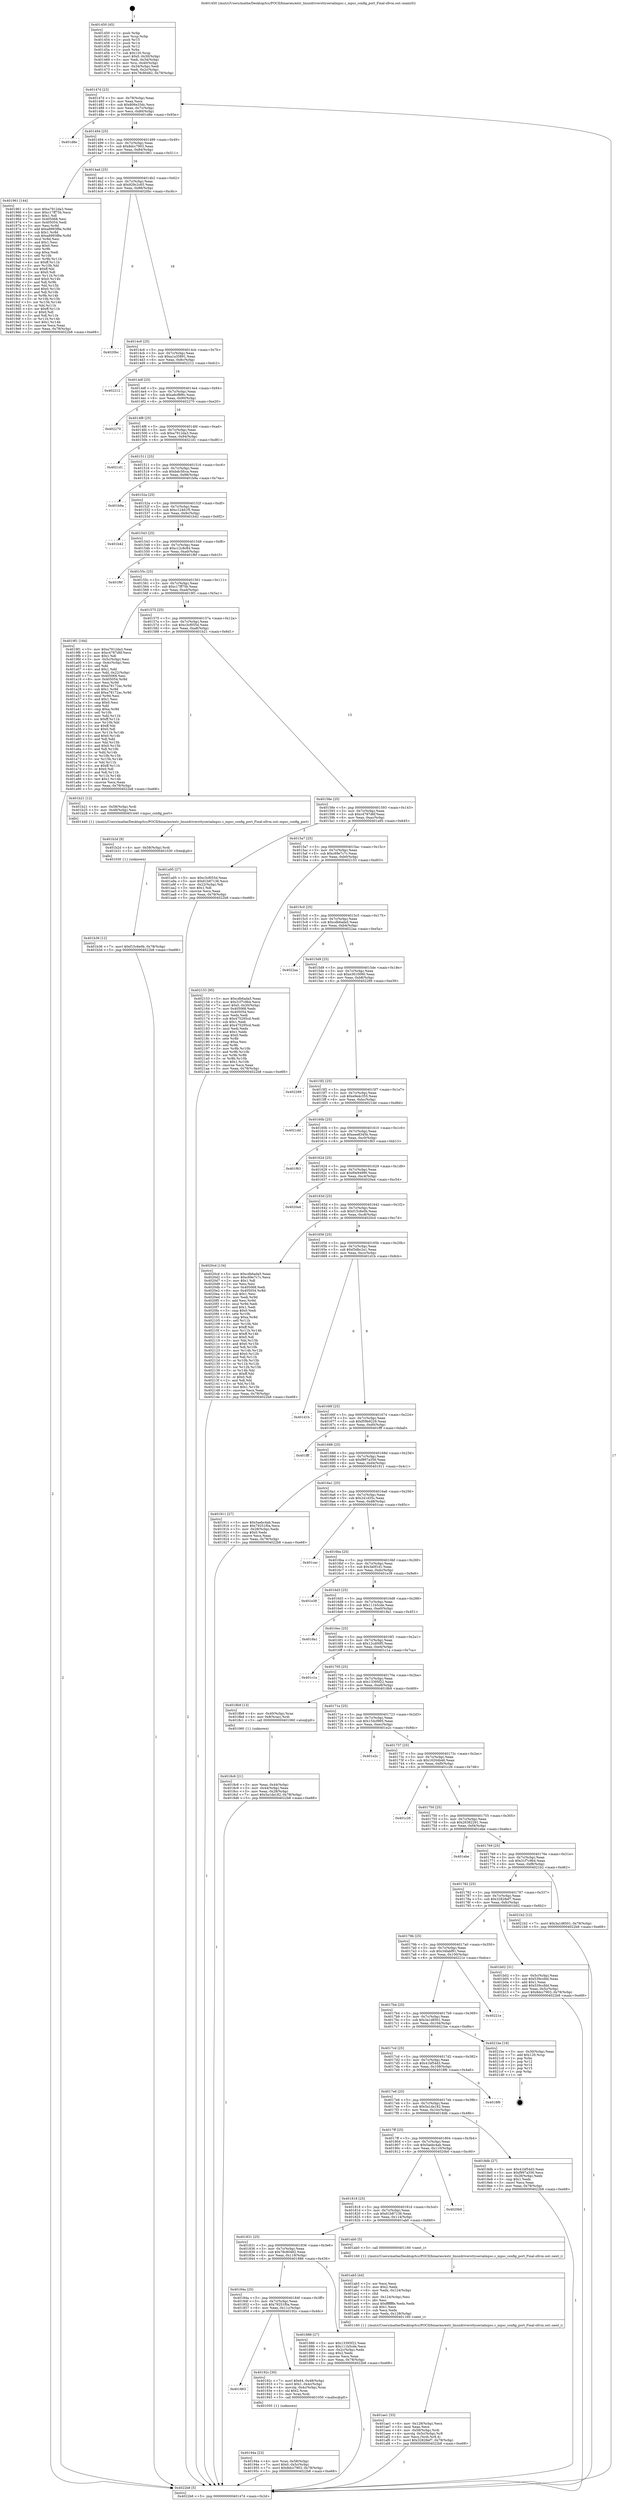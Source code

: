 digraph "0x401450" {
  label = "0x401450 (/mnt/c/Users/mathe/Desktop/tcc/POCII/binaries/extr_linuxdriversttyserialmpsc.c_mpsc_config_port_Final-ollvm.out::main(0))"
  labelloc = "t"
  node[shape=record]

  Entry [label="",width=0.3,height=0.3,shape=circle,fillcolor=black,style=filled]
  "0x40147d" [label="{
     0x40147d [23]\l
     | [instrs]\l
     &nbsp;&nbsp;0x40147d \<+3\>: mov -0x78(%rbp),%eax\l
     &nbsp;&nbsp;0x401480 \<+2\>: mov %eax,%ecx\l
     &nbsp;&nbsp;0x401482 \<+6\>: sub $0x806e33dc,%ecx\l
     &nbsp;&nbsp;0x401488 \<+3\>: mov %eax,-0x7c(%rbp)\l
     &nbsp;&nbsp;0x40148b \<+3\>: mov %ecx,-0x80(%rbp)\l
     &nbsp;&nbsp;0x40148e \<+6\>: je 0000000000401d8e \<main+0x93e\>\l
  }"]
  "0x401d8e" [label="{
     0x401d8e\l
  }", style=dashed]
  "0x401494" [label="{
     0x401494 [25]\l
     | [instrs]\l
     &nbsp;&nbsp;0x401494 \<+5\>: jmp 0000000000401499 \<main+0x49\>\l
     &nbsp;&nbsp;0x401499 \<+3\>: mov -0x7c(%rbp),%eax\l
     &nbsp;&nbsp;0x40149c \<+5\>: sub $0x8dcc7903,%eax\l
     &nbsp;&nbsp;0x4014a1 \<+6\>: mov %eax,-0x84(%rbp)\l
     &nbsp;&nbsp;0x4014a7 \<+6\>: je 0000000000401961 \<main+0x511\>\l
  }"]
  Exit [label="",width=0.3,height=0.3,shape=circle,fillcolor=black,style=filled,peripheries=2]
  "0x401961" [label="{
     0x401961 [144]\l
     | [instrs]\l
     &nbsp;&nbsp;0x401961 \<+5\>: mov $0xa7912da3,%eax\l
     &nbsp;&nbsp;0x401966 \<+5\>: mov $0xc17ff75b,%ecx\l
     &nbsp;&nbsp;0x40196b \<+2\>: mov $0x1,%dl\l
     &nbsp;&nbsp;0x40196d \<+7\>: mov 0x405068,%esi\l
     &nbsp;&nbsp;0x401974 \<+7\>: mov 0x405054,%edi\l
     &nbsp;&nbsp;0x40197b \<+3\>: mov %esi,%r8d\l
     &nbsp;&nbsp;0x40197e \<+7\>: add $0xa8993f8e,%r8d\l
     &nbsp;&nbsp;0x401985 \<+4\>: sub $0x1,%r8d\l
     &nbsp;&nbsp;0x401989 \<+7\>: sub $0xa8993f8e,%r8d\l
     &nbsp;&nbsp;0x401990 \<+4\>: imul %r8d,%esi\l
     &nbsp;&nbsp;0x401994 \<+3\>: and $0x1,%esi\l
     &nbsp;&nbsp;0x401997 \<+3\>: cmp $0x0,%esi\l
     &nbsp;&nbsp;0x40199a \<+4\>: sete %r9b\l
     &nbsp;&nbsp;0x40199e \<+3\>: cmp $0xa,%edi\l
     &nbsp;&nbsp;0x4019a1 \<+4\>: setl %r10b\l
     &nbsp;&nbsp;0x4019a5 \<+3\>: mov %r9b,%r11b\l
     &nbsp;&nbsp;0x4019a8 \<+4\>: xor $0xff,%r11b\l
     &nbsp;&nbsp;0x4019ac \<+3\>: mov %r10b,%bl\l
     &nbsp;&nbsp;0x4019af \<+3\>: xor $0xff,%bl\l
     &nbsp;&nbsp;0x4019b2 \<+3\>: xor $0x0,%dl\l
     &nbsp;&nbsp;0x4019b5 \<+3\>: mov %r11b,%r14b\l
     &nbsp;&nbsp;0x4019b8 \<+4\>: and $0x0,%r14b\l
     &nbsp;&nbsp;0x4019bc \<+3\>: and %dl,%r9b\l
     &nbsp;&nbsp;0x4019bf \<+3\>: mov %bl,%r15b\l
     &nbsp;&nbsp;0x4019c2 \<+4\>: and $0x0,%r15b\l
     &nbsp;&nbsp;0x4019c6 \<+3\>: and %dl,%r10b\l
     &nbsp;&nbsp;0x4019c9 \<+3\>: or %r9b,%r14b\l
     &nbsp;&nbsp;0x4019cc \<+3\>: or %r10b,%r15b\l
     &nbsp;&nbsp;0x4019cf \<+3\>: xor %r15b,%r14b\l
     &nbsp;&nbsp;0x4019d2 \<+3\>: or %bl,%r11b\l
     &nbsp;&nbsp;0x4019d5 \<+4\>: xor $0xff,%r11b\l
     &nbsp;&nbsp;0x4019d9 \<+3\>: or $0x0,%dl\l
     &nbsp;&nbsp;0x4019dc \<+3\>: and %dl,%r11b\l
     &nbsp;&nbsp;0x4019df \<+3\>: or %r11b,%r14b\l
     &nbsp;&nbsp;0x4019e2 \<+4\>: test $0x1,%r14b\l
     &nbsp;&nbsp;0x4019e6 \<+3\>: cmovne %ecx,%eax\l
     &nbsp;&nbsp;0x4019e9 \<+3\>: mov %eax,-0x78(%rbp)\l
     &nbsp;&nbsp;0x4019ec \<+5\>: jmp 00000000004022b8 \<main+0xe68\>\l
  }"]
  "0x4014ad" [label="{
     0x4014ad [25]\l
     | [instrs]\l
     &nbsp;&nbsp;0x4014ad \<+5\>: jmp 00000000004014b2 \<main+0x62\>\l
     &nbsp;&nbsp;0x4014b2 \<+3\>: mov -0x7c(%rbp),%eax\l
     &nbsp;&nbsp;0x4014b5 \<+5\>: sub $0x929c2c65,%eax\l
     &nbsp;&nbsp;0x4014ba \<+6\>: mov %eax,-0x88(%rbp)\l
     &nbsp;&nbsp;0x4014c0 \<+6\>: je 00000000004020bc \<main+0xc6c\>\l
  }"]
  "0x401b36" [label="{
     0x401b36 [12]\l
     | [instrs]\l
     &nbsp;&nbsp;0x401b36 \<+7\>: movl $0xf15c6e0b,-0x78(%rbp)\l
     &nbsp;&nbsp;0x401b3d \<+5\>: jmp 00000000004022b8 \<main+0xe68\>\l
  }"]
  "0x4020bc" [label="{
     0x4020bc\l
  }", style=dashed]
  "0x4014c6" [label="{
     0x4014c6 [25]\l
     | [instrs]\l
     &nbsp;&nbsp;0x4014c6 \<+5\>: jmp 00000000004014cb \<main+0x7b\>\l
     &nbsp;&nbsp;0x4014cb \<+3\>: mov -0x7c(%rbp),%eax\l
     &nbsp;&nbsp;0x4014ce \<+5\>: sub $0xa1a35891,%eax\l
     &nbsp;&nbsp;0x4014d3 \<+6\>: mov %eax,-0x8c(%rbp)\l
     &nbsp;&nbsp;0x4014d9 \<+6\>: je 0000000000402212 \<main+0xdc2\>\l
  }"]
  "0x401b2d" [label="{
     0x401b2d [9]\l
     | [instrs]\l
     &nbsp;&nbsp;0x401b2d \<+4\>: mov -0x58(%rbp),%rdi\l
     &nbsp;&nbsp;0x401b31 \<+5\>: call 0000000000401030 \<free@plt\>\l
     | [calls]\l
     &nbsp;&nbsp;0x401030 \{1\} (unknown)\l
  }"]
  "0x402212" [label="{
     0x402212\l
  }", style=dashed]
  "0x4014df" [label="{
     0x4014df [25]\l
     | [instrs]\l
     &nbsp;&nbsp;0x4014df \<+5\>: jmp 00000000004014e4 \<main+0x94\>\l
     &nbsp;&nbsp;0x4014e4 \<+3\>: mov -0x7c(%rbp),%eax\l
     &nbsp;&nbsp;0x4014e7 \<+5\>: sub $0xa6cf8f6c,%eax\l
     &nbsp;&nbsp;0x4014ec \<+6\>: mov %eax,-0x90(%rbp)\l
     &nbsp;&nbsp;0x4014f2 \<+6\>: je 0000000000402270 \<main+0xe20\>\l
  }"]
  "0x401ae1" [label="{
     0x401ae1 [33]\l
     | [instrs]\l
     &nbsp;&nbsp;0x401ae1 \<+6\>: mov -0x128(%rbp),%ecx\l
     &nbsp;&nbsp;0x401ae7 \<+3\>: imul %eax,%ecx\l
     &nbsp;&nbsp;0x401aea \<+4\>: mov -0x58(%rbp),%rdi\l
     &nbsp;&nbsp;0x401aee \<+4\>: movslq -0x5c(%rbp),%r8\l
     &nbsp;&nbsp;0x401af2 \<+4\>: mov %ecx,(%rdi,%r8,4)\l
     &nbsp;&nbsp;0x401af6 \<+7\>: movl $0x32828ef7,-0x78(%rbp)\l
     &nbsp;&nbsp;0x401afd \<+5\>: jmp 00000000004022b8 \<main+0xe68\>\l
  }"]
  "0x402270" [label="{
     0x402270\l
  }", style=dashed]
  "0x4014f8" [label="{
     0x4014f8 [25]\l
     | [instrs]\l
     &nbsp;&nbsp;0x4014f8 \<+5\>: jmp 00000000004014fd \<main+0xad\>\l
     &nbsp;&nbsp;0x4014fd \<+3\>: mov -0x7c(%rbp),%eax\l
     &nbsp;&nbsp;0x401500 \<+5\>: sub $0xa7912da3,%eax\l
     &nbsp;&nbsp;0x401505 \<+6\>: mov %eax,-0x94(%rbp)\l
     &nbsp;&nbsp;0x40150b \<+6\>: je 00000000004021d1 \<main+0xd81\>\l
  }"]
  "0x401ab5" [label="{
     0x401ab5 [44]\l
     | [instrs]\l
     &nbsp;&nbsp;0x401ab5 \<+2\>: xor %ecx,%ecx\l
     &nbsp;&nbsp;0x401ab7 \<+5\>: mov $0x2,%edx\l
     &nbsp;&nbsp;0x401abc \<+6\>: mov %edx,-0x124(%rbp)\l
     &nbsp;&nbsp;0x401ac2 \<+1\>: cltd\l
     &nbsp;&nbsp;0x401ac3 \<+6\>: mov -0x124(%rbp),%esi\l
     &nbsp;&nbsp;0x401ac9 \<+2\>: idiv %esi\l
     &nbsp;&nbsp;0x401acb \<+6\>: imul $0xfffffffe,%edx,%edx\l
     &nbsp;&nbsp;0x401ad1 \<+3\>: sub $0x1,%ecx\l
     &nbsp;&nbsp;0x401ad4 \<+2\>: sub %ecx,%edx\l
     &nbsp;&nbsp;0x401ad6 \<+6\>: mov %edx,-0x128(%rbp)\l
     &nbsp;&nbsp;0x401adc \<+5\>: call 0000000000401160 \<next_i\>\l
     | [calls]\l
     &nbsp;&nbsp;0x401160 \{1\} (/mnt/c/Users/mathe/Desktop/tcc/POCII/binaries/extr_linuxdriversttyserialmpsc.c_mpsc_config_port_Final-ollvm.out::next_i)\l
  }"]
  "0x4021d1" [label="{
     0x4021d1\l
  }", style=dashed]
  "0x401511" [label="{
     0x401511 [25]\l
     | [instrs]\l
     &nbsp;&nbsp;0x401511 \<+5\>: jmp 0000000000401516 \<main+0xc6\>\l
     &nbsp;&nbsp;0x401516 \<+3\>: mov -0x7c(%rbp),%eax\l
     &nbsp;&nbsp;0x401519 \<+5\>: sub $0xbdc5fcca,%eax\l
     &nbsp;&nbsp;0x40151e \<+6\>: mov %eax,-0x98(%rbp)\l
     &nbsp;&nbsp;0x401524 \<+6\>: je 0000000000401b9a \<main+0x74a\>\l
  }"]
  "0x40194a" [label="{
     0x40194a [23]\l
     | [instrs]\l
     &nbsp;&nbsp;0x40194a \<+4\>: mov %rax,-0x58(%rbp)\l
     &nbsp;&nbsp;0x40194e \<+7\>: movl $0x0,-0x5c(%rbp)\l
     &nbsp;&nbsp;0x401955 \<+7\>: movl $0x8dcc7903,-0x78(%rbp)\l
     &nbsp;&nbsp;0x40195c \<+5\>: jmp 00000000004022b8 \<main+0xe68\>\l
  }"]
  "0x401b9a" [label="{
     0x401b9a\l
  }", style=dashed]
  "0x40152a" [label="{
     0x40152a [25]\l
     | [instrs]\l
     &nbsp;&nbsp;0x40152a \<+5\>: jmp 000000000040152f \<main+0xdf\>\l
     &nbsp;&nbsp;0x40152f \<+3\>: mov -0x7c(%rbp),%eax\l
     &nbsp;&nbsp;0x401532 \<+5\>: sub $0xc124d1f5,%eax\l
     &nbsp;&nbsp;0x401537 \<+6\>: mov %eax,-0x9c(%rbp)\l
     &nbsp;&nbsp;0x40153d \<+6\>: je 0000000000401b42 \<main+0x6f2\>\l
  }"]
  "0x401863" [label="{
     0x401863\l
  }", style=dashed]
  "0x401b42" [label="{
     0x401b42\l
  }", style=dashed]
  "0x401543" [label="{
     0x401543 [25]\l
     | [instrs]\l
     &nbsp;&nbsp;0x401543 \<+5\>: jmp 0000000000401548 \<main+0xf8\>\l
     &nbsp;&nbsp;0x401548 \<+3\>: mov -0x7c(%rbp),%eax\l
     &nbsp;&nbsp;0x40154b \<+5\>: sub $0xc12c8c84,%eax\l
     &nbsp;&nbsp;0x401550 \<+6\>: mov %eax,-0xa0(%rbp)\l
     &nbsp;&nbsp;0x401556 \<+6\>: je 0000000000401f6f \<main+0xb1f\>\l
  }"]
  "0x40192c" [label="{
     0x40192c [30]\l
     | [instrs]\l
     &nbsp;&nbsp;0x40192c \<+7\>: movl $0x64,-0x48(%rbp)\l
     &nbsp;&nbsp;0x401933 \<+7\>: movl $0x1,-0x4c(%rbp)\l
     &nbsp;&nbsp;0x40193a \<+4\>: movslq -0x4c(%rbp),%rax\l
     &nbsp;&nbsp;0x40193e \<+4\>: shl $0x2,%rax\l
     &nbsp;&nbsp;0x401942 \<+3\>: mov %rax,%rdi\l
     &nbsp;&nbsp;0x401945 \<+5\>: call 0000000000401050 \<malloc@plt\>\l
     | [calls]\l
     &nbsp;&nbsp;0x401050 \{1\} (unknown)\l
  }"]
  "0x401f6f" [label="{
     0x401f6f\l
  }", style=dashed]
  "0x40155c" [label="{
     0x40155c [25]\l
     | [instrs]\l
     &nbsp;&nbsp;0x40155c \<+5\>: jmp 0000000000401561 \<main+0x111\>\l
     &nbsp;&nbsp;0x401561 \<+3\>: mov -0x7c(%rbp),%eax\l
     &nbsp;&nbsp;0x401564 \<+5\>: sub $0xc17ff75b,%eax\l
     &nbsp;&nbsp;0x401569 \<+6\>: mov %eax,-0xa4(%rbp)\l
     &nbsp;&nbsp;0x40156f \<+6\>: je 00000000004019f1 \<main+0x5a1\>\l
  }"]
  "0x4018c6" [label="{
     0x4018c6 [21]\l
     | [instrs]\l
     &nbsp;&nbsp;0x4018c6 \<+3\>: mov %eax,-0x44(%rbp)\l
     &nbsp;&nbsp;0x4018c9 \<+3\>: mov -0x44(%rbp),%eax\l
     &nbsp;&nbsp;0x4018cc \<+3\>: mov %eax,-0x28(%rbp)\l
     &nbsp;&nbsp;0x4018cf \<+7\>: movl $0x5a1da182,-0x78(%rbp)\l
     &nbsp;&nbsp;0x4018d6 \<+5\>: jmp 00000000004022b8 \<main+0xe68\>\l
  }"]
  "0x4019f1" [label="{
     0x4019f1 [164]\l
     | [instrs]\l
     &nbsp;&nbsp;0x4019f1 \<+5\>: mov $0xa7912da3,%eax\l
     &nbsp;&nbsp;0x4019f6 \<+5\>: mov $0xc4787d6f,%ecx\l
     &nbsp;&nbsp;0x4019fb \<+2\>: mov $0x1,%dl\l
     &nbsp;&nbsp;0x4019fd \<+3\>: mov -0x5c(%rbp),%esi\l
     &nbsp;&nbsp;0x401a00 \<+3\>: cmp -0x4c(%rbp),%esi\l
     &nbsp;&nbsp;0x401a03 \<+4\>: setl %dil\l
     &nbsp;&nbsp;0x401a07 \<+4\>: and $0x1,%dil\l
     &nbsp;&nbsp;0x401a0b \<+4\>: mov %dil,-0x22(%rbp)\l
     &nbsp;&nbsp;0x401a0f \<+7\>: mov 0x405068,%esi\l
     &nbsp;&nbsp;0x401a16 \<+8\>: mov 0x405054,%r8d\l
     &nbsp;&nbsp;0x401a1e \<+3\>: mov %esi,%r9d\l
     &nbsp;&nbsp;0x401a21 \<+7\>: sub $0xa78172ac,%r9d\l
     &nbsp;&nbsp;0x401a28 \<+4\>: sub $0x1,%r9d\l
     &nbsp;&nbsp;0x401a2c \<+7\>: add $0xa78172ac,%r9d\l
     &nbsp;&nbsp;0x401a33 \<+4\>: imul %r9d,%esi\l
     &nbsp;&nbsp;0x401a37 \<+3\>: and $0x1,%esi\l
     &nbsp;&nbsp;0x401a3a \<+3\>: cmp $0x0,%esi\l
     &nbsp;&nbsp;0x401a3d \<+4\>: sete %dil\l
     &nbsp;&nbsp;0x401a41 \<+4\>: cmp $0xa,%r8d\l
     &nbsp;&nbsp;0x401a45 \<+4\>: setl %r10b\l
     &nbsp;&nbsp;0x401a49 \<+3\>: mov %dil,%r11b\l
     &nbsp;&nbsp;0x401a4c \<+4\>: xor $0xff,%r11b\l
     &nbsp;&nbsp;0x401a50 \<+3\>: mov %r10b,%bl\l
     &nbsp;&nbsp;0x401a53 \<+3\>: xor $0xff,%bl\l
     &nbsp;&nbsp;0x401a56 \<+3\>: xor $0x0,%dl\l
     &nbsp;&nbsp;0x401a59 \<+3\>: mov %r11b,%r14b\l
     &nbsp;&nbsp;0x401a5c \<+4\>: and $0x0,%r14b\l
     &nbsp;&nbsp;0x401a60 \<+3\>: and %dl,%dil\l
     &nbsp;&nbsp;0x401a63 \<+3\>: mov %bl,%r15b\l
     &nbsp;&nbsp;0x401a66 \<+4\>: and $0x0,%r15b\l
     &nbsp;&nbsp;0x401a6a \<+3\>: and %dl,%r10b\l
     &nbsp;&nbsp;0x401a6d \<+3\>: or %dil,%r14b\l
     &nbsp;&nbsp;0x401a70 \<+3\>: or %r10b,%r15b\l
     &nbsp;&nbsp;0x401a73 \<+3\>: xor %r15b,%r14b\l
     &nbsp;&nbsp;0x401a76 \<+3\>: or %bl,%r11b\l
     &nbsp;&nbsp;0x401a79 \<+4\>: xor $0xff,%r11b\l
     &nbsp;&nbsp;0x401a7d \<+3\>: or $0x0,%dl\l
     &nbsp;&nbsp;0x401a80 \<+3\>: and %dl,%r11b\l
     &nbsp;&nbsp;0x401a83 \<+3\>: or %r11b,%r14b\l
     &nbsp;&nbsp;0x401a86 \<+4\>: test $0x1,%r14b\l
     &nbsp;&nbsp;0x401a8a \<+3\>: cmovne %ecx,%eax\l
     &nbsp;&nbsp;0x401a8d \<+3\>: mov %eax,-0x78(%rbp)\l
     &nbsp;&nbsp;0x401a90 \<+5\>: jmp 00000000004022b8 \<main+0xe68\>\l
  }"]
  "0x401575" [label="{
     0x401575 [25]\l
     | [instrs]\l
     &nbsp;&nbsp;0x401575 \<+5\>: jmp 000000000040157a \<main+0x12a\>\l
     &nbsp;&nbsp;0x40157a \<+3\>: mov -0x7c(%rbp),%eax\l
     &nbsp;&nbsp;0x40157d \<+5\>: sub $0xc3cf055d,%eax\l
     &nbsp;&nbsp;0x401582 \<+6\>: mov %eax,-0xa8(%rbp)\l
     &nbsp;&nbsp;0x401588 \<+6\>: je 0000000000401b21 \<main+0x6d1\>\l
  }"]
  "0x401450" [label="{
     0x401450 [45]\l
     | [instrs]\l
     &nbsp;&nbsp;0x401450 \<+1\>: push %rbp\l
     &nbsp;&nbsp;0x401451 \<+3\>: mov %rsp,%rbp\l
     &nbsp;&nbsp;0x401454 \<+2\>: push %r15\l
     &nbsp;&nbsp;0x401456 \<+2\>: push %r14\l
     &nbsp;&nbsp;0x401458 \<+2\>: push %r12\l
     &nbsp;&nbsp;0x40145a \<+1\>: push %rbx\l
     &nbsp;&nbsp;0x40145b \<+7\>: sub $0x120,%rsp\l
     &nbsp;&nbsp;0x401462 \<+7\>: movl $0x0,-0x30(%rbp)\l
     &nbsp;&nbsp;0x401469 \<+3\>: mov %edi,-0x34(%rbp)\l
     &nbsp;&nbsp;0x40146c \<+4\>: mov %rsi,-0x40(%rbp)\l
     &nbsp;&nbsp;0x401470 \<+3\>: mov -0x34(%rbp),%edi\l
     &nbsp;&nbsp;0x401473 \<+3\>: mov %edi,-0x2c(%rbp)\l
     &nbsp;&nbsp;0x401476 \<+7\>: movl $0x78c80482,-0x78(%rbp)\l
  }"]
  "0x401b21" [label="{
     0x401b21 [12]\l
     | [instrs]\l
     &nbsp;&nbsp;0x401b21 \<+4\>: mov -0x58(%rbp),%rdi\l
     &nbsp;&nbsp;0x401b25 \<+3\>: mov -0x48(%rbp),%esi\l
     &nbsp;&nbsp;0x401b28 \<+5\>: call 0000000000401440 \<mpsc_config_port\>\l
     | [calls]\l
     &nbsp;&nbsp;0x401440 \{1\} (/mnt/c/Users/mathe/Desktop/tcc/POCII/binaries/extr_linuxdriversttyserialmpsc.c_mpsc_config_port_Final-ollvm.out::mpsc_config_port)\l
  }"]
  "0x40158e" [label="{
     0x40158e [25]\l
     | [instrs]\l
     &nbsp;&nbsp;0x40158e \<+5\>: jmp 0000000000401593 \<main+0x143\>\l
     &nbsp;&nbsp;0x401593 \<+3\>: mov -0x7c(%rbp),%eax\l
     &nbsp;&nbsp;0x401596 \<+5\>: sub $0xc4787d6f,%eax\l
     &nbsp;&nbsp;0x40159b \<+6\>: mov %eax,-0xac(%rbp)\l
     &nbsp;&nbsp;0x4015a1 \<+6\>: je 0000000000401a95 \<main+0x645\>\l
  }"]
  "0x4022b8" [label="{
     0x4022b8 [5]\l
     | [instrs]\l
     &nbsp;&nbsp;0x4022b8 \<+5\>: jmp 000000000040147d \<main+0x2d\>\l
  }"]
  "0x401a95" [label="{
     0x401a95 [27]\l
     | [instrs]\l
     &nbsp;&nbsp;0x401a95 \<+5\>: mov $0xc3cf055d,%eax\l
     &nbsp;&nbsp;0x401a9a \<+5\>: mov $0x61b87136,%ecx\l
     &nbsp;&nbsp;0x401a9f \<+3\>: mov -0x22(%rbp),%dl\l
     &nbsp;&nbsp;0x401aa2 \<+3\>: test $0x1,%dl\l
     &nbsp;&nbsp;0x401aa5 \<+3\>: cmovne %ecx,%eax\l
     &nbsp;&nbsp;0x401aa8 \<+3\>: mov %eax,-0x78(%rbp)\l
     &nbsp;&nbsp;0x401aab \<+5\>: jmp 00000000004022b8 \<main+0xe68\>\l
  }"]
  "0x4015a7" [label="{
     0x4015a7 [25]\l
     | [instrs]\l
     &nbsp;&nbsp;0x4015a7 \<+5\>: jmp 00000000004015ac \<main+0x15c\>\l
     &nbsp;&nbsp;0x4015ac \<+3\>: mov -0x7c(%rbp),%eax\l
     &nbsp;&nbsp;0x4015af \<+5\>: sub $0xc69e7c7c,%eax\l
     &nbsp;&nbsp;0x4015b4 \<+6\>: mov %eax,-0xb0(%rbp)\l
     &nbsp;&nbsp;0x4015ba \<+6\>: je 0000000000402153 \<main+0xd03\>\l
  }"]
  "0x40184a" [label="{
     0x40184a [25]\l
     | [instrs]\l
     &nbsp;&nbsp;0x40184a \<+5\>: jmp 000000000040184f \<main+0x3ff\>\l
     &nbsp;&nbsp;0x40184f \<+3\>: mov -0x7c(%rbp),%eax\l
     &nbsp;&nbsp;0x401852 \<+5\>: sub $0x79251f0a,%eax\l
     &nbsp;&nbsp;0x401857 \<+6\>: mov %eax,-0x11c(%rbp)\l
     &nbsp;&nbsp;0x40185d \<+6\>: je 000000000040192c \<main+0x4dc\>\l
  }"]
  "0x402153" [label="{
     0x402153 [95]\l
     | [instrs]\l
     &nbsp;&nbsp;0x402153 \<+5\>: mov $0xcdb6ada5,%eax\l
     &nbsp;&nbsp;0x402158 \<+5\>: mov $0x31f7c9b4,%ecx\l
     &nbsp;&nbsp;0x40215d \<+7\>: movl $0x0,-0x30(%rbp)\l
     &nbsp;&nbsp;0x402164 \<+7\>: mov 0x405068,%edx\l
     &nbsp;&nbsp;0x40216b \<+7\>: mov 0x405054,%esi\l
     &nbsp;&nbsp;0x402172 \<+2\>: mov %edx,%edi\l
     &nbsp;&nbsp;0x402174 \<+6\>: sub $0x475295cd,%edi\l
     &nbsp;&nbsp;0x40217a \<+3\>: sub $0x1,%edi\l
     &nbsp;&nbsp;0x40217d \<+6\>: add $0x475295cd,%edi\l
     &nbsp;&nbsp;0x402183 \<+3\>: imul %edi,%edx\l
     &nbsp;&nbsp;0x402186 \<+3\>: and $0x1,%edx\l
     &nbsp;&nbsp;0x402189 \<+3\>: cmp $0x0,%edx\l
     &nbsp;&nbsp;0x40218c \<+4\>: sete %r8b\l
     &nbsp;&nbsp;0x402190 \<+3\>: cmp $0xa,%esi\l
     &nbsp;&nbsp;0x402193 \<+4\>: setl %r9b\l
     &nbsp;&nbsp;0x402197 \<+3\>: mov %r8b,%r10b\l
     &nbsp;&nbsp;0x40219a \<+3\>: and %r9b,%r10b\l
     &nbsp;&nbsp;0x40219d \<+3\>: xor %r9b,%r8b\l
     &nbsp;&nbsp;0x4021a0 \<+3\>: or %r8b,%r10b\l
     &nbsp;&nbsp;0x4021a3 \<+4\>: test $0x1,%r10b\l
     &nbsp;&nbsp;0x4021a7 \<+3\>: cmovne %ecx,%eax\l
     &nbsp;&nbsp;0x4021aa \<+3\>: mov %eax,-0x78(%rbp)\l
     &nbsp;&nbsp;0x4021ad \<+5\>: jmp 00000000004022b8 \<main+0xe68\>\l
  }"]
  "0x4015c0" [label="{
     0x4015c0 [25]\l
     | [instrs]\l
     &nbsp;&nbsp;0x4015c0 \<+5\>: jmp 00000000004015c5 \<main+0x175\>\l
     &nbsp;&nbsp;0x4015c5 \<+3\>: mov -0x7c(%rbp),%eax\l
     &nbsp;&nbsp;0x4015c8 \<+5\>: sub $0xcdb6ada5,%eax\l
     &nbsp;&nbsp;0x4015cd \<+6\>: mov %eax,-0xb4(%rbp)\l
     &nbsp;&nbsp;0x4015d3 \<+6\>: je 00000000004022aa \<main+0xe5a\>\l
  }"]
  "0x401886" [label="{
     0x401886 [27]\l
     | [instrs]\l
     &nbsp;&nbsp;0x401886 \<+5\>: mov $0x13395f22,%eax\l
     &nbsp;&nbsp;0x40188b \<+5\>: mov $0x111b5cde,%ecx\l
     &nbsp;&nbsp;0x401890 \<+3\>: mov -0x2c(%rbp),%edx\l
     &nbsp;&nbsp;0x401893 \<+3\>: cmp $0x2,%edx\l
     &nbsp;&nbsp;0x401896 \<+3\>: cmovne %ecx,%eax\l
     &nbsp;&nbsp;0x401899 \<+3\>: mov %eax,-0x78(%rbp)\l
     &nbsp;&nbsp;0x40189c \<+5\>: jmp 00000000004022b8 \<main+0xe68\>\l
  }"]
  "0x4022aa" [label="{
     0x4022aa\l
  }", style=dashed]
  "0x4015d9" [label="{
     0x4015d9 [25]\l
     | [instrs]\l
     &nbsp;&nbsp;0x4015d9 \<+5\>: jmp 00000000004015de \<main+0x18e\>\l
     &nbsp;&nbsp;0x4015de \<+3\>: mov -0x7c(%rbp),%eax\l
     &nbsp;&nbsp;0x4015e1 \<+5\>: sub $0xe3610090,%eax\l
     &nbsp;&nbsp;0x4015e6 \<+6\>: mov %eax,-0xb8(%rbp)\l
     &nbsp;&nbsp;0x4015ec \<+6\>: je 0000000000402289 \<main+0xe39\>\l
  }"]
  "0x401831" [label="{
     0x401831 [25]\l
     | [instrs]\l
     &nbsp;&nbsp;0x401831 \<+5\>: jmp 0000000000401836 \<main+0x3e6\>\l
     &nbsp;&nbsp;0x401836 \<+3\>: mov -0x7c(%rbp),%eax\l
     &nbsp;&nbsp;0x401839 \<+5\>: sub $0x78c80482,%eax\l
     &nbsp;&nbsp;0x40183e \<+6\>: mov %eax,-0x118(%rbp)\l
     &nbsp;&nbsp;0x401844 \<+6\>: je 0000000000401886 \<main+0x436\>\l
  }"]
  "0x402289" [label="{
     0x402289\l
  }", style=dashed]
  "0x4015f2" [label="{
     0x4015f2 [25]\l
     | [instrs]\l
     &nbsp;&nbsp;0x4015f2 \<+5\>: jmp 00000000004015f7 \<main+0x1a7\>\l
     &nbsp;&nbsp;0x4015f7 \<+3\>: mov -0x7c(%rbp),%eax\l
     &nbsp;&nbsp;0x4015fa \<+5\>: sub $0xe9e4c355,%eax\l
     &nbsp;&nbsp;0x4015ff \<+6\>: mov %eax,-0xbc(%rbp)\l
     &nbsp;&nbsp;0x401605 \<+6\>: je 00000000004021dd \<main+0xd8d\>\l
  }"]
  "0x401ab0" [label="{
     0x401ab0 [5]\l
     | [instrs]\l
     &nbsp;&nbsp;0x401ab0 \<+5\>: call 0000000000401160 \<next_i\>\l
     | [calls]\l
     &nbsp;&nbsp;0x401160 \{1\} (/mnt/c/Users/mathe/Desktop/tcc/POCII/binaries/extr_linuxdriversttyserialmpsc.c_mpsc_config_port_Final-ollvm.out::next_i)\l
  }"]
  "0x4021dd" [label="{
     0x4021dd\l
  }", style=dashed]
  "0x40160b" [label="{
     0x40160b [25]\l
     | [instrs]\l
     &nbsp;&nbsp;0x40160b \<+5\>: jmp 0000000000401610 \<main+0x1c0\>\l
     &nbsp;&nbsp;0x401610 \<+3\>: mov -0x7c(%rbp),%eax\l
     &nbsp;&nbsp;0x401613 \<+5\>: sub $0xeee8345b,%eax\l
     &nbsp;&nbsp;0x401618 \<+6\>: mov %eax,-0xc0(%rbp)\l
     &nbsp;&nbsp;0x40161e \<+6\>: je 0000000000401f63 \<main+0xb13\>\l
  }"]
  "0x401818" [label="{
     0x401818 [25]\l
     | [instrs]\l
     &nbsp;&nbsp;0x401818 \<+5\>: jmp 000000000040181d \<main+0x3cd\>\l
     &nbsp;&nbsp;0x40181d \<+3\>: mov -0x7c(%rbp),%eax\l
     &nbsp;&nbsp;0x401820 \<+5\>: sub $0x61b87136,%eax\l
     &nbsp;&nbsp;0x401825 \<+6\>: mov %eax,-0x114(%rbp)\l
     &nbsp;&nbsp;0x40182b \<+6\>: je 0000000000401ab0 \<main+0x660\>\l
  }"]
  "0x401f63" [label="{
     0x401f63\l
  }", style=dashed]
  "0x401624" [label="{
     0x401624 [25]\l
     | [instrs]\l
     &nbsp;&nbsp;0x401624 \<+5\>: jmp 0000000000401629 \<main+0x1d9\>\l
     &nbsp;&nbsp;0x401629 \<+3\>: mov -0x7c(%rbp),%eax\l
     &nbsp;&nbsp;0x40162c \<+5\>: sub $0xf0e94990,%eax\l
     &nbsp;&nbsp;0x401631 \<+6\>: mov %eax,-0xc4(%rbp)\l
     &nbsp;&nbsp;0x401637 \<+6\>: je 00000000004020a4 \<main+0xc54\>\l
  }"]
  "0x4020b0" [label="{
     0x4020b0\l
  }", style=dashed]
  "0x4020a4" [label="{
     0x4020a4\l
  }", style=dashed]
  "0x40163d" [label="{
     0x40163d [25]\l
     | [instrs]\l
     &nbsp;&nbsp;0x40163d \<+5\>: jmp 0000000000401642 \<main+0x1f2\>\l
     &nbsp;&nbsp;0x401642 \<+3\>: mov -0x7c(%rbp),%eax\l
     &nbsp;&nbsp;0x401645 \<+5\>: sub $0xf15c6e0b,%eax\l
     &nbsp;&nbsp;0x40164a \<+6\>: mov %eax,-0xc8(%rbp)\l
     &nbsp;&nbsp;0x401650 \<+6\>: je 00000000004020cd \<main+0xc7d\>\l
  }"]
  "0x4017ff" [label="{
     0x4017ff [25]\l
     | [instrs]\l
     &nbsp;&nbsp;0x4017ff \<+5\>: jmp 0000000000401804 \<main+0x3b4\>\l
     &nbsp;&nbsp;0x401804 \<+3\>: mov -0x7c(%rbp),%eax\l
     &nbsp;&nbsp;0x401807 \<+5\>: sub $0x5aebc4ab,%eax\l
     &nbsp;&nbsp;0x40180c \<+6\>: mov %eax,-0x110(%rbp)\l
     &nbsp;&nbsp;0x401812 \<+6\>: je 00000000004020b0 \<main+0xc60\>\l
  }"]
  "0x4020cd" [label="{
     0x4020cd [134]\l
     | [instrs]\l
     &nbsp;&nbsp;0x4020cd \<+5\>: mov $0xcdb6ada5,%eax\l
     &nbsp;&nbsp;0x4020d2 \<+5\>: mov $0xc69e7c7c,%ecx\l
     &nbsp;&nbsp;0x4020d7 \<+2\>: mov $0x1,%dl\l
     &nbsp;&nbsp;0x4020d9 \<+2\>: xor %esi,%esi\l
     &nbsp;&nbsp;0x4020db \<+7\>: mov 0x405068,%edi\l
     &nbsp;&nbsp;0x4020e2 \<+8\>: mov 0x405054,%r8d\l
     &nbsp;&nbsp;0x4020ea \<+3\>: sub $0x1,%esi\l
     &nbsp;&nbsp;0x4020ed \<+3\>: mov %edi,%r9d\l
     &nbsp;&nbsp;0x4020f0 \<+3\>: add %esi,%r9d\l
     &nbsp;&nbsp;0x4020f3 \<+4\>: imul %r9d,%edi\l
     &nbsp;&nbsp;0x4020f7 \<+3\>: and $0x1,%edi\l
     &nbsp;&nbsp;0x4020fa \<+3\>: cmp $0x0,%edi\l
     &nbsp;&nbsp;0x4020fd \<+4\>: sete %r10b\l
     &nbsp;&nbsp;0x402101 \<+4\>: cmp $0xa,%r8d\l
     &nbsp;&nbsp;0x402105 \<+4\>: setl %r11b\l
     &nbsp;&nbsp;0x402109 \<+3\>: mov %r10b,%bl\l
     &nbsp;&nbsp;0x40210c \<+3\>: xor $0xff,%bl\l
     &nbsp;&nbsp;0x40210f \<+3\>: mov %r11b,%r14b\l
     &nbsp;&nbsp;0x402112 \<+4\>: xor $0xff,%r14b\l
     &nbsp;&nbsp;0x402116 \<+3\>: xor $0x0,%dl\l
     &nbsp;&nbsp;0x402119 \<+3\>: mov %bl,%r15b\l
     &nbsp;&nbsp;0x40211c \<+4\>: and $0x0,%r15b\l
     &nbsp;&nbsp;0x402120 \<+3\>: and %dl,%r10b\l
     &nbsp;&nbsp;0x402123 \<+3\>: mov %r14b,%r12b\l
     &nbsp;&nbsp;0x402126 \<+4\>: and $0x0,%r12b\l
     &nbsp;&nbsp;0x40212a \<+3\>: and %dl,%r11b\l
     &nbsp;&nbsp;0x40212d \<+3\>: or %r10b,%r15b\l
     &nbsp;&nbsp;0x402130 \<+3\>: or %r11b,%r12b\l
     &nbsp;&nbsp;0x402133 \<+3\>: xor %r12b,%r15b\l
     &nbsp;&nbsp;0x402136 \<+3\>: or %r14b,%bl\l
     &nbsp;&nbsp;0x402139 \<+3\>: xor $0xff,%bl\l
     &nbsp;&nbsp;0x40213c \<+3\>: or $0x0,%dl\l
     &nbsp;&nbsp;0x40213f \<+2\>: and %dl,%bl\l
     &nbsp;&nbsp;0x402141 \<+3\>: or %bl,%r15b\l
     &nbsp;&nbsp;0x402144 \<+4\>: test $0x1,%r15b\l
     &nbsp;&nbsp;0x402148 \<+3\>: cmovne %ecx,%eax\l
     &nbsp;&nbsp;0x40214b \<+3\>: mov %eax,-0x78(%rbp)\l
     &nbsp;&nbsp;0x40214e \<+5\>: jmp 00000000004022b8 \<main+0xe68\>\l
  }"]
  "0x401656" [label="{
     0x401656 [25]\l
     | [instrs]\l
     &nbsp;&nbsp;0x401656 \<+5\>: jmp 000000000040165b \<main+0x20b\>\l
     &nbsp;&nbsp;0x40165b \<+3\>: mov -0x7c(%rbp),%eax\l
     &nbsp;&nbsp;0x40165e \<+5\>: sub $0xf3dbc2a1,%eax\l
     &nbsp;&nbsp;0x401663 \<+6\>: mov %eax,-0xcc(%rbp)\l
     &nbsp;&nbsp;0x401669 \<+6\>: je 0000000000401d1b \<main+0x8cb\>\l
  }"]
  "0x4018db" [label="{
     0x4018db [27]\l
     | [instrs]\l
     &nbsp;&nbsp;0x4018db \<+5\>: mov $0x41bf54d3,%eax\l
     &nbsp;&nbsp;0x4018e0 \<+5\>: mov $0xf997a356,%ecx\l
     &nbsp;&nbsp;0x4018e5 \<+3\>: mov -0x28(%rbp),%edx\l
     &nbsp;&nbsp;0x4018e8 \<+3\>: cmp $0x1,%edx\l
     &nbsp;&nbsp;0x4018eb \<+3\>: cmovl %ecx,%eax\l
     &nbsp;&nbsp;0x4018ee \<+3\>: mov %eax,-0x78(%rbp)\l
     &nbsp;&nbsp;0x4018f1 \<+5\>: jmp 00000000004022b8 \<main+0xe68\>\l
  }"]
  "0x401d1b" [label="{
     0x401d1b\l
  }", style=dashed]
  "0x40166f" [label="{
     0x40166f [25]\l
     | [instrs]\l
     &nbsp;&nbsp;0x40166f \<+5\>: jmp 0000000000401674 \<main+0x224\>\l
     &nbsp;&nbsp;0x401674 \<+3\>: mov -0x7c(%rbp),%eax\l
     &nbsp;&nbsp;0x401677 \<+5\>: sub $0xf59b9229,%eax\l
     &nbsp;&nbsp;0x40167c \<+6\>: mov %eax,-0xd0(%rbp)\l
     &nbsp;&nbsp;0x401682 \<+6\>: je 0000000000401fff \<main+0xbaf\>\l
  }"]
  "0x4017e6" [label="{
     0x4017e6 [25]\l
     | [instrs]\l
     &nbsp;&nbsp;0x4017e6 \<+5\>: jmp 00000000004017eb \<main+0x39b\>\l
     &nbsp;&nbsp;0x4017eb \<+3\>: mov -0x7c(%rbp),%eax\l
     &nbsp;&nbsp;0x4017ee \<+5\>: sub $0x5a1da182,%eax\l
     &nbsp;&nbsp;0x4017f3 \<+6\>: mov %eax,-0x10c(%rbp)\l
     &nbsp;&nbsp;0x4017f9 \<+6\>: je 00000000004018db \<main+0x48b\>\l
  }"]
  "0x401fff" [label="{
     0x401fff\l
  }", style=dashed]
  "0x401688" [label="{
     0x401688 [25]\l
     | [instrs]\l
     &nbsp;&nbsp;0x401688 \<+5\>: jmp 000000000040168d \<main+0x23d\>\l
     &nbsp;&nbsp;0x40168d \<+3\>: mov -0x7c(%rbp),%eax\l
     &nbsp;&nbsp;0x401690 \<+5\>: sub $0xf997a356,%eax\l
     &nbsp;&nbsp;0x401695 \<+6\>: mov %eax,-0xd4(%rbp)\l
     &nbsp;&nbsp;0x40169b \<+6\>: je 0000000000401911 \<main+0x4c1\>\l
  }"]
  "0x4018f6" [label="{
     0x4018f6\l
  }", style=dashed]
  "0x401911" [label="{
     0x401911 [27]\l
     | [instrs]\l
     &nbsp;&nbsp;0x401911 \<+5\>: mov $0x5aebc4ab,%eax\l
     &nbsp;&nbsp;0x401916 \<+5\>: mov $0x79251f0a,%ecx\l
     &nbsp;&nbsp;0x40191b \<+3\>: mov -0x28(%rbp),%edx\l
     &nbsp;&nbsp;0x40191e \<+3\>: cmp $0x0,%edx\l
     &nbsp;&nbsp;0x401921 \<+3\>: cmove %ecx,%eax\l
     &nbsp;&nbsp;0x401924 \<+3\>: mov %eax,-0x78(%rbp)\l
     &nbsp;&nbsp;0x401927 \<+5\>: jmp 00000000004022b8 \<main+0xe68\>\l
  }"]
  "0x4016a1" [label="{
     0x4016a1 [25]\l
     | [instrs]\l
     &nbsp;&nbsp;0x4016a1 \<+5\>: jmp 00000000004016a6 \<main+0x256\>\l
     &nbsp;&nbsp;0x4016a6 \<+3\>: mov -0x7c(%rbp),%eax\l
     &nbsp;&nbsp;0x4016a9 \<+5\>: sub $0x241d35c,%eax\l
     &nbsp;&nbsp;0x4016ae \<+6\>: mov %eax,-0xd8(%rbp)\l
     &nbsp;&nbsp;0x4016b4 \<+6\>: je 0000000000401cac \<main+0x85c\>\l
  }"]
  "0x4017cd" [label="{
     0x4017cd [25]\l
     | [instrs]\l
     &nbsp;&nbsp;0x4017cd \<+5\>: jmp 00000000004017d2 \<main+0x382\>\l
     &nbsp;&nbsp;0x4017d2 \<+3\>: mov -0x7c(%rbp),%eax\l
     &nbsp;&nbsp;0x4017d5 \<+5\>: sub $0x41bf54d3,%eax\l
     &nbsp;&nbsp;0x4017da \<+6\>: mov %eax,-0x108(%rbp)\l
     &nbsp;&nbsp;0x4017e0 \<+6\>: je 00000000004018f6 \<main+0x4a6\>\l
  }"]
  "0x401cac" [label="{
     0x401cac\l
  }", style=dashed]
  "0x4016ba" [label="{
     0x4016ba [25]\l
     | [instrs]\l
     &nbsp;&nbsp;0x4016ba \<+5\>: jmp 00000000004016bf \<main+0x26f\>\l
     &nbsp;&nbsp;0x4016bf \<+3\>: mov -0x7c(%rbp),%eax\l
     &nbsp;&nbsp;0x4016c2 \<+5\>: sub $0x3a0f1d1,%eax\l
     &nbsp;&nbsp;0x4016c7 \<+6\>: mov %eax,-0xdc(%rbp)\l
     &nbsp;&nbsp;0x4016cd \<+6\>: je 0000000000401e38 \<main+0x9e8\>\l
  }"]
  "0x4021be" [label="{
     0x4021be [19]\l
     | [instrs]\l
     &nbsp;&nbsp;0x4021be \<+3\>: mov -0x30(%rbp),%eax\l
     &nbsp;&nbsp;0x4021c1 \<+7\>: add $0x120,%rsp\l
     &nbsp;&nbsp;0x4021c8 \<+1\>: pop %rbx\l
     &nbsp;&nbsp;0x4021c9 \<+2\>: pop %r12\l
     &nbsp;&nbsp;0x4021cb \<+2\>: pop %r14\l
     &nbsp;&nbsp;0x4021cd \<+2\>: pop %r15\l
     &nbsp;&nbsp;0x4021cf \<+1\>: pop %rbp\l
     &nbsp;&nbsp;0x4021d0 \<+1\>: ret\l
  }"]
  "0x401e38" [label="{
     0x401e38\l
  }", style=dashed]
  "0x4016d3" [label="{
     0x4016d3 [25]\l
     | [instrs]\l
     &nbsp;&nbsp;0x4016d3 \<+5\>: jmp 00000000004016d8 \<main+0x288\>\l
     &nbsp;&nbsp;0x4016d8 \<+3\>: mov -0x7c(%rbp),%eax\l
     &nbsp;&nbsp;0x4016db \<+5\>: sub $0x111b5cde,%eax\l
     &nbsp;&nbsp;0x4016e0 \<+6\>: mov %eax,-0xe0(%rbp)\l
     &nbsp;&nbsp;0x4016e6 \<+6\>: je 00000000004018a1 \<main+0x451\>\l
  }"]
  "0x4017b4" [label="{
     0x4017b4 [25]\l
     | [instrs]\l
     &nbsp;&nbsp;0x4017b4 \<+5\>: jmp 00000000004017b9 \<main+0x369\>\l
     &nbsp;&nbsp;0x4017b9 \<+3\>: mov -0x7c(%rbp),%eax\l
     &nbsp;&nbsp;0x4017bc \<+5\>: sub $0x3a1d8501,%eax\l
     &nbsp;&nbsp;0x4017c1 \<+6\>: mov %eax,-0x104(%rbp)\l
     &nbsp;&nbsp;0x4017c7 \<+6\>: je 00000000004021be \<main+0xd6e\>\l
  }"]
  "0x4018a1" [label="{
     0x4018a1\l
  }", style=dashed]
  "0x4016ec" [label="{
     0x4016ec [25]\l
     | [instrs]\l
     &nbsp;&nbsp;0x4016ec \<+5\>: jmp 00000000004016f1 \<main+0x2a1\>\l
     &nbsp;&nbsp;0x4016f1 \<+3\>: mov -0x7c(%rbp),%eax\l
     &nbsp;&nbsp;0x4016f4 \<+5\>: sub $0x12cd00f5,%eax\l
     &nbsp;&nbsp;0x4016f9 \<+6\>: mov %eax,-0xe4(%rbp)\l
     &nbsp;&nbsp;0x4016ff \<+6\>: je 0000000000401c1a \<main+0x7ca\>\l
  }"]
  "0x40221e" [label="{
     0x40221e\l
  }", style=dashed]
  "0x401c1a" [label="{
     0x401c1a\l
  }", style=dashed]
  "0x401705" [label="{
     0x401705 [25]\l
     | [instrs]\l
     &nbsp;&nbsp;0x401705 \<+5\>: jmp 000000000040170a \<main+0x2ba\>\l
     &nbsp;&nbsp;0x40170a \<+3\>: mov -0x7c(%rbp),%eax\l
     &nbsp;&nbsp;0x40170d \<+5\>: sub $0x13395f22,%eax\l
     &nbsp;&nbsp;0x401712 \<+6\>: mov %eax,-0xe8(%rbp)\l
     &nbsp;&nbsp;0x401718 \<+6\>: je 00000000004018b9 \<main+0x469\>\l
  }"]
  "0x40179b" [label="{
     0x40179b [25]\l
     | [instrs]\l
     &nbsp;&nbsp;0x40179b \<+5\>: jmp 00000000004017a0 \<main+0x350\>\l
     &nbsp;&nbsp;0x4017a0 \<+3\>: mov -0x7c(%rbp),%eax\l
     &nbsp;&nbsp;0x4017a3 \<+5\>: sub $0x34fabf91,%eax\l
     &nbsp;&nbsp;0x4017a8 \<+6\>: mov %eax,-0x100(%rbp)\l
     &nbsp;&nbsp;0x4017ae \<+6\>: je 000000000040221e \<main+0xdce\>\l
  }"]
  "0x4018b9" [label="{
     0x4018b9 [13]\l
     | [instrs]\l
     &nbsp;&nbsp;0x4018b9 \<+4\>: mov -0x40(%rbp),%rax\l
     &nbsp;&nbsp;0x4018bd \<+4\>: mov 0x8(%rax),%rdi\l
     &nbsp;&nbsp;0x4018c1 \<+5\>: call 0000000000401060 \<atoi@plt\>\l
     | [calls]\l
     &nbsp;&nbsp;0x401060 \{1\} (unknown)\l
  }"]
  "0x40171e" [label="{
     0x40171e [25]\l
     | [instrs]\l
     &nbsp;&nbsp;0x40171e \<+5\>: jmp 0000000000401723 \<main+0x2d3\>\l
     &nbsp;&nbsp;0x401723 \<+3\>: mov -0x7c(%rbp),%eax\l
     &nbsp;&nbsp;0x401726 \<+5\>: sub $0x154cf995,%eax\l
     &nbsp;&nbsp;0x40172b \<+6\>: mov %eax,-0xec(%rbp)\l
     &nbsp;&nbsp;0x401731 \<+6\>: je 0000000000401e2c \<main+0x9dc\>\l
  }"]
  "0x401b02" [label="{
     0x401b02 [31]\l
     | [instrs]\l
     &nbsp;&nbsp;0x401b02 \<+3\>: mov -0x5c(%rbp),%eax\l
     &nbsp;&nbsp;0x401b05 \<+5\>: sub $0x539ccfdd,%eax\l
     &nbsp;&nbsp;0x401b0a \<+3\>: add $0x1,%eax\l
     &nbsp;&nbsp;0x401b0d \<+5\>: add $0x539ccfdd,%eax\l
     &nbsp;&nbsp;0x401b12 \<+3\>: mov %eax,-0x5c(%rbp)\l
     &nbsp;&nbsp;0x401b15 \<+7\>: movl $0x8dcc7903,-0x78(%rbp)\l
     &nbsp;&nbsp;0x401b1c \<+5\>: jmp 00000000004022b8 \<main+0xe68\>\l
  }"]
  "0x401e2c" [label="{
     0x401e2c\l
  }", style=dashed]
  "0x401737" [label="{
     0x401737 [25]\l
     | [instrs]\l
     &nbsp;&nbsp;0x401737 \<+5\>: jmp 000000000040173c \<main+0x2ec\>\l
     &nbsp;&nbsp;0x40173c \<+3\>: mov -0x7c(%rbp),%eax\l
     &nbsp;&nbsp;0x40173f \<+5\>: sub $0x16204b46,%eax\l
     &nbsp;&nbsp;0x401744 \<+6\>: mov %eax,-0xf0(%rbp)\l
     &nbsp;&nbsp;0x40174a \<+6\>: je 0000000000401c26 \<main+0x7d6\>\l
  }"]
  "0x401782" [label="{
     0x401782 [25]\l
     | [instrs]\l
     &nbsp;&nbsp;0x401782 \<+5\>: jmp 0000000000401787 \<main+0x337\>\l
     &nbsp;&nbsp;0x401787 \<+3\>: mov -0x7c(%rbp),%eax\l
     &nbsp;&nbsp;0x40178a \<+5\>: sub $0x32828ef7,%eax\l
     &nbsp;&nbsp;0x40178f \<+6\>: mov %eax,-0xfc(%rbp)\l
     &nbsp;&nbsp;0x401795 \<+6\>: je 0000000000401b02 \<main+0x6b2\>\l
  }"]
  "0x401c26" [label="{
     0x401c26\l
  }", style=dashed]
  "0x401750" [label="{
     0x401750 [25]\l
     | [instrs]\l
     &nbsp;&nbsp;0x401750 \<+5\>: jmp 0000000000401755 \<main+0x305\>\l
     &nbsp;&nbsp;0x401755 \<+3\>: mov -0x7c(%rbp),%eax\l
     &nbsp;&nbsp;0x401758 \<+5\>: sub $0x26382291,%eax\l
     &nbsp;&nbsp;0x40175d \<+6\>: mov %eax,-0xf4(%rbp)\l
     &nbsp;&nbsp;0x401763 \<+6\>: je 0000000000401ebe \<main+0xa6e\>\l
  }"]
  "0x4021b2" [label="{
     0x4021b2 [12]\l
     | [instrs]\l
     &nbsp;&nbsp;0x4021b2 \<+7\>: movl $0x3a1d8501,-0x78(%rbp)\l
     &nbsp;&nbsp;0x4021b9 \<+5\>: jmp 00000000004022b8 \<main+0xe68\>\l
  }"]
  "0x401ebe" [label="{
     0x401ebe\l
  }", style=dashed]
  "0x401769" [label="{
     0x401769 [25]\l
     | [instrs]\l
     &nbsp;&nbsp;0x401769 \<+5\>: jmp 000000000040176e \<main+0x31e\>\l
     &nbsp;&nbsp;0x40176e \<+3\>: mov -0x7c(%rbp),%eax\l
     &nbsp;&nbsp;0x401771 \<+5\>: sub $0x31f7c9b4,%eax\l
     &nbsp;&nbsp;0x401776 \<+6\>: mov %eax,-0xf8(%rbp)\l
     &nbsp;&nbsp;0x40177c \<+6\>: je 00000000004021b2 \<main+0xd62\>\l
  }"]
  Entry -> "0x401450" [label=" 1"]
  "0x40147d" -> "0x401d8e" [label=" 0"]
  "0x40147d" -> "0x401494" [label=" 18"]
  "0x4021be" -> Exit [label=" 1"]
  "0x401494" -> "0x401961" [label=" 2"]
  "0x401494" -> "0x4014ad" [label=" 16"]
  "0x4021b2" -> "0x4022b8" [label=" 1"]
  "0x4014ad" -> "0x4020bc" [label=" 0"]
  "0x4014ad" -> "0x4014c6" [label=" 16"]
  "0x402153" -> "0x4022b8" [label=" 1"]
  "0x4014c6" -> "0x402212" [label=" 0"]
  "0x4014c6" -> "0x4014df" [label=" 16"]
  "0x4020cd" -> "0x4022b8" [label=" 1"]
  "0x4014df" -> "0x402270" [label=" 0"]
  "0x4014df" -> "0x4014f8" [label=" 16"]
  "0x401b36" -> "0x4022b8" [label=" 1"]
  "0x4014f8" -> "0x4021d1" [label=" 0"]
  "0x4014f8" -> "0x401511" [label=" 16"]
  "0x401b2d" -> "0x401b36" [label=" 1"]
  "0x401511" -> "0x401b9a" [label=" 0"]
  "0x401511" -> "0x40152a" [label=" 16"]
  "0x401b21" -> "0x401b2d" [label=" 1"]
  "0x40152a" -> "0x401b42" [label=" 0"]
  "0x40152a" -> "0x401543" [label=" 16"]
  "0x401b02" -> "0x4022b8" [label=" 1"]
  "0x401543" -> "0x401f6f" [label=" 0"]
  "0x401543" -> "0x40155c" [label=" 16"]
  "0x401ae1" -> "0x4022b8" [label=" 1"]
  "0x40155c" -> "0x4019f1" [label=" 2"]
  "0x40155c" -> "0x401575" [label=" 14"]
  "0x401ab0" -> "0x401ab5" [label=" 1"]
  "0x401575" -> "0x401b21" [label=" 1"]
  "0x401575" -> "0x40158e" [label=" 13"]
  "0x401a95" -> "0x4022b8" [label=" 2"]
  "0x40158e" -> "0x401a95" [label=" 2"]
  "0x40158e" -> "0x4015a7" [label=" 11"]
  "0x4019f1" -> "0x4022b8" [label=" 2"]
  "0x4015a7" -> "0x402153" [label=" 1"]
  "0x4015a7" -> "0x4015c0" [label=" 10"]
  "0x401961" -> "0x4022b8" [label=" 2"]
  "0x4015c0" -> "0x4022aa" [label=" 0"]
  "0x4015c0" -> "0x4015d9" [label=" 10"]
  "0x40194a" -> "0x4022b8" [label=" 1"]
  "0x4015d9" -> "0x402289" [label=" 0"]
  "0x4015d9" -> "0x4015f2" [label=" 10"]
  "0x40184a" -> "0x401863" [label=" 0"]
  "0x4015f2" -> "0x4021dd" [label=" 0"]
  "0x4015f2" -> "0x40160b" [label=" 10"]
  "0x40184a" -> "0x40192c" [label=" 1"]
  "0x40160b" -> "0x401f63" [label=" 0"]
  "0x40160b" -> "0x401624" [label=" 10"]
  "0x401911" -> "0x4022b8" [label=" 1"]
  "0x401624" -> "0x4020a4" [label=" 0"]
  "0x401624" -> "0x40163d" [label=" 10"]
  "0x4018db" -> "0x4022b8" [label=" 1"]
  "0x40163d" -> "0x4020cd" [label=" 1"]
  "0x40163d" -> "0x401656" [label=" 9"]
  "0x4018b9" -> "0x4018c6" [label=" 1"]
  "0x401656" -> "0x401d1b" [label=" 0"]
  "0x401656" -> "0x40166f" [label=" 9"]
  "0x4022b8" -> "0x40147d" [label=" 17"]
  "0x40166f" -> "0x401fff" [label=" 0"]
  "0x40166f" -> "0x401688" [label=" 9"]
  "0x401886" -> "0x4022b8" [label=" 1"]
  "0x401688" -> "0x401911" [label=" 1"]
  "0x401688" -> "0x4016a1" [label=" 8"]
  "0x401831" -> "0x40184a" [label=" 1"]
  "0x4016a1" -> "0x401cac" [label=" 0"]
  "0x4016a1" -> "0x4016ba" [label=" 8"]
  "0x40192c" -> "0x40194a" [label=" 1"]
  "0x4016ba" -> "0x401e38" [label=" 0"]
  "0x4016ba" -> "0x4016d3" [label=" 8"]
  "0x401818" -> "0x401831" [label=" 2"]
  "0x4016d3" -> "0x4018a1" [label=" 0"]
  "0x4016d3" -> "0x4016ec" [label=" 8"]
  "0x401ab5" -> "0x401ae1" [label=" 1"]
  "0x4016ec" -> "0x401c1a" [label=" 0"]
  "0x4016ec" -> "0x401705" [label=" 8"]
  "0x4017ff" -> "0x401818" [label=" 3"]
  "0x401705" -> "0x4018b9" [label=" 1"]
  "0x401705" -> "0x40171e" [label=" 7"]
  "0x4018c6" -> "0x4022b8" [label=" 1"]
  "0x40171e" -> "0x401e2c" [label=" 0"]
  "0x40171e" -> "0x401737" [label=" 7"]
  "0x4017e6" -> "0x4017ff" [label=" 3"]
  "0x401737" -> "0x401c26" [label=" 0"]
  "0x401737" -> "0x401750" [label=" 7"]
  "0x401450" -> "0x40147d" [label=" 1"]
  "0x401750" -> "0x401ebe" [label=" 0"]
  "0x401750" -> "0x401769" [label=" 7"]
  "0x4017cd" -> "0x4017e6" [label=" 4"]
  "0x401769" -> "0x4021b2" [label=" 1"]
  "0x401769" -> "0x401782" [label=" 6"]
  "0x4017e6" -> "0x4018db" [label=" 1"]
  "0x401782" -> "0x401b02" [label=" 1"]
  "0x401782" -> "0x40179b" [label=" 5"]
  "0x4017ff" -> "0x4020b0" [label=" 0"]
  "0x40179b" -> "0x40221e" [label=" 0"]
  "0x40179b" -> "0x4017b4" [label=" 5"]
  "0x401818" -> "0x401ab0" [label=" 1"]
  "0x4017b4" -> "0x4021be" [label=" 1"]
  "0x4017b4" -> "0x4017cd" [label=" 4"]
  "0x401831" -> "0x401886" [label=" 1"]
  "0x4017cd" -> "0x4018f6" [label=" 0"]
}
